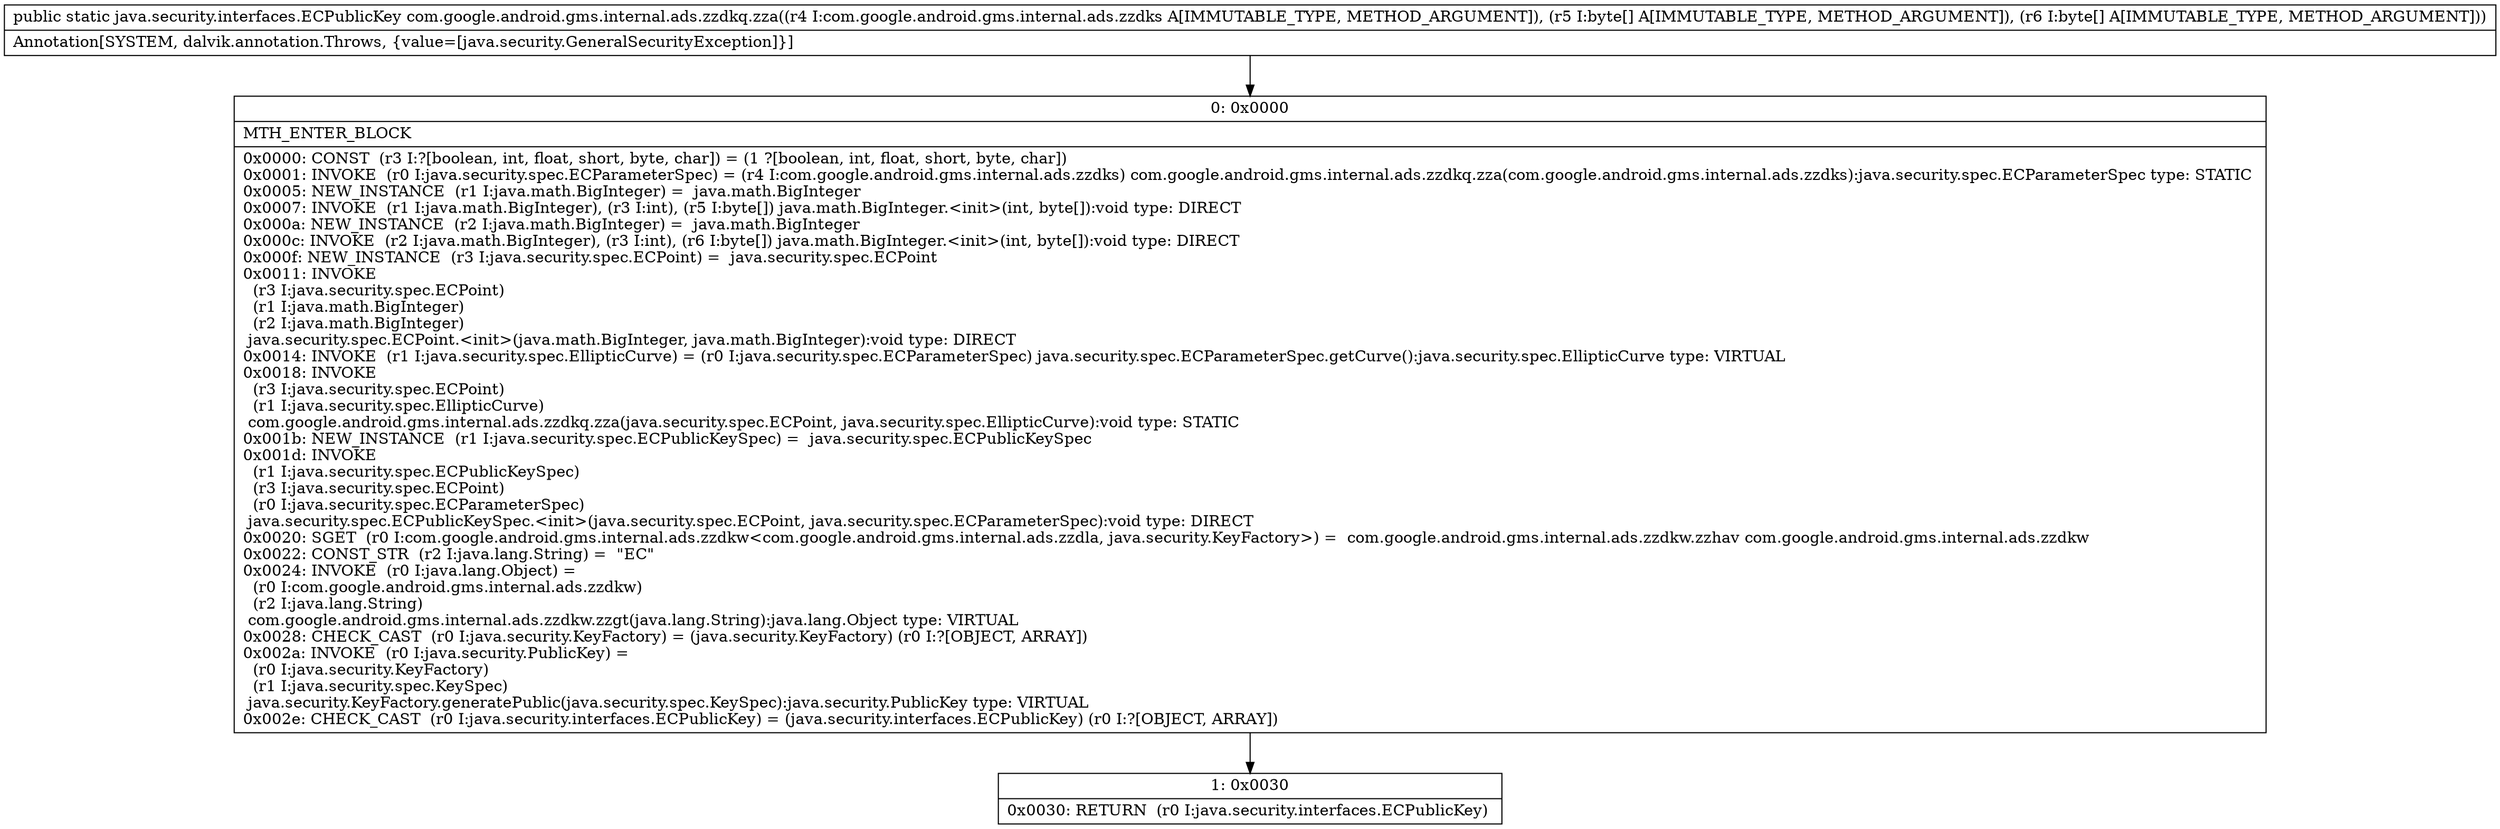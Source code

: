 digraph "CFG forcom.google.android.gms.internal.ads.zzdkq.zza(Lcom\/google\/android\/gms\/internal\/ads\/zzdks;[B[B)Ljava\/security\/interfaces\/ECPublicKey;" {
Node_0 [shape=record,label="{0\:\ 0x0000|MTH_ENTER_BLOCK\l|0x0000: CONST  (r3 I:?[boolean, int, float, short, byte, char]) = (1 ?[boolean, int, float, short, byte, char]) \l0x0001: INVOKE  (r0 I:java.security.spec.ECParameterSpec) = (r4 I:com.google.android.gms.internal.ads.zzdks) com.google.android.gms.internal.ads.zzdkq.zza(com.google.android.gms.internal.ads.zzdks):java.security.spec.ECParameterSpec type: STATIC \l0x0005: NEW_INSTANCE  (r1 I:java.math.BigInteger) =  java.math.BigInteger \l0x0007: INVOKE  (r1 I:java.math.BigInteger), (r3 I:int), (r5 I:byte[]) java.math.BigInteger.\<init\>(int, byte[]):void type: DIRECT \l0x000a: NEW_INSTANCE  (r2 I:java.math.BigInteger) =  java.math.BigInteger \l0x000c: INVOKE  (r2 I:java.math.BigInteger), (r3 I:int), (r6 I:byte[]) java.math.BigInteger.\<init\>(int, byte[]):void type: DIRECT \l0x000f: NEW_INSTANCE  (r3 I:java.security.spec.ECPoint) =  java.security.spec.ECPoint \l0x0011: INVOKE  \l  (r3 I:java.security.spec.ECPoint)\l  (r1 I:java.math.BigInteger)\l  (r2 I:java.math.BigInteger)\l java.security.spec.ECPoint.\<init\>(java.math.BigInteger, java.math.BigInteger):void type: DIRECT \l0x0014: INVOKE  (r1 I:java.security.spec.EllipticCurve) = (r0 I:java.security.spec.ECParameterSpec) java.security.spec.ECParameterSpec.getCurve():java.security.spec.EllipticCurve type: VIRTUAL \l0x0018: INVOKE  \l  (r3 I:java.security.spec.ECPoint)\l  (r1 I:java.security.spec.EllipticCurve)\l com.google.android.gms.internal.ads.zzdkq.zza(java.security.spec.ECPoint, java.security.spec.EllipticCurve):void type: STATIC \l0x001b: NEW_INSTANCE  (r1 I:java.security.spec.ECPublicKeySpec) =  java.security.spec.ECPublicKeySpec \l0x001d: INVOKE  \l  (r1 I:java.security.spec.ECPublicKeySpec)\l  (r3 I:java.security.spec.ECPoint)\l  (r0 I:java.security.spec.ECParameterSpec)\l java.security.spec.ECPublicKeySpec.\<init\>(java.security.spec.ECPoint, java.security.spec.ECParameterSpec):void type: DIRECT \l0x0020: SGET  (r0 I:com.google.android.gms.internal.ads.zzdkw\<com.google.android.gms.internal.ads.zzdla, java.security.KeyFactory\>) =  com.google.android.gms.internal.ads.zzdkw.zzhav com.google.android.gms.internal.ads.zzdkw \l0x0022: CONST_STR  (r2 I:java.lang.String) =  \"EC\" \l0x0024: INVOKE  (r0 I:java.lang.Object) = \l  (r0 I:com.google.android.gms.internal.ads.zzdkw)\l  (r2 I:java.lang.String)\l com.google.android.gms.internal.ads.zzdkw.zzgt(java.lang.String):java.lang.Object type: VIRTUAL \l0x0028: CHECK_CAST  (r0 I:java.security.KeyFactory) = (java.security.KeyFactory) (r0 I:?[OBJECT, ARRAY]) \l0x002a: INVOKE  (r0 I:java.security.PublicKey) = \l  (r0 I:java.security.KeyFactory)\l  (r1 I:java.security.spec.KeySpec)\l java.security.KeyFactory.generatePublic(java.security.spec.KeySpec):java.security.PublicKey type: VIRTUAL \l0x002e: CHECK_CAST  (r0 I:java.security.interfaces.ECPublicKey) = (java.security.interfaces.ECPublicKey) (r0 I:?[OBJECT, ARRAY]) \l}"];
Node_1 [shape=record,label="{1\:\ 0x0030|0x0030: RETURN  (r0 I:java.security.interfaces.ECPublicKey) \l}"];
MethodNode[shape=record,label="{public static java.security.interfaces.ECPublicKey com.google.android.gms.internal.ads.zzdkq.zza((r4 I:com.google.android.gms.internal.ads.zzdks A[IMMUTABLE_TYPE, METHOD_ARGUMENT]), (r5 I:byte[] A[IMMUTABLE_TYPE, METHOD_ARGUMENT]), (r6 I:byte[] A[IMMUTABLE_TYPE, METHOD_ARGUMENT]))  | Annotation[SYSTEM, dalvik.annotation.Throws, \{value=[java.security.GeneralSecurityException]\}]\l}"];
MethodNode -> Node_0;
Node_0 -> Node_1;
}

